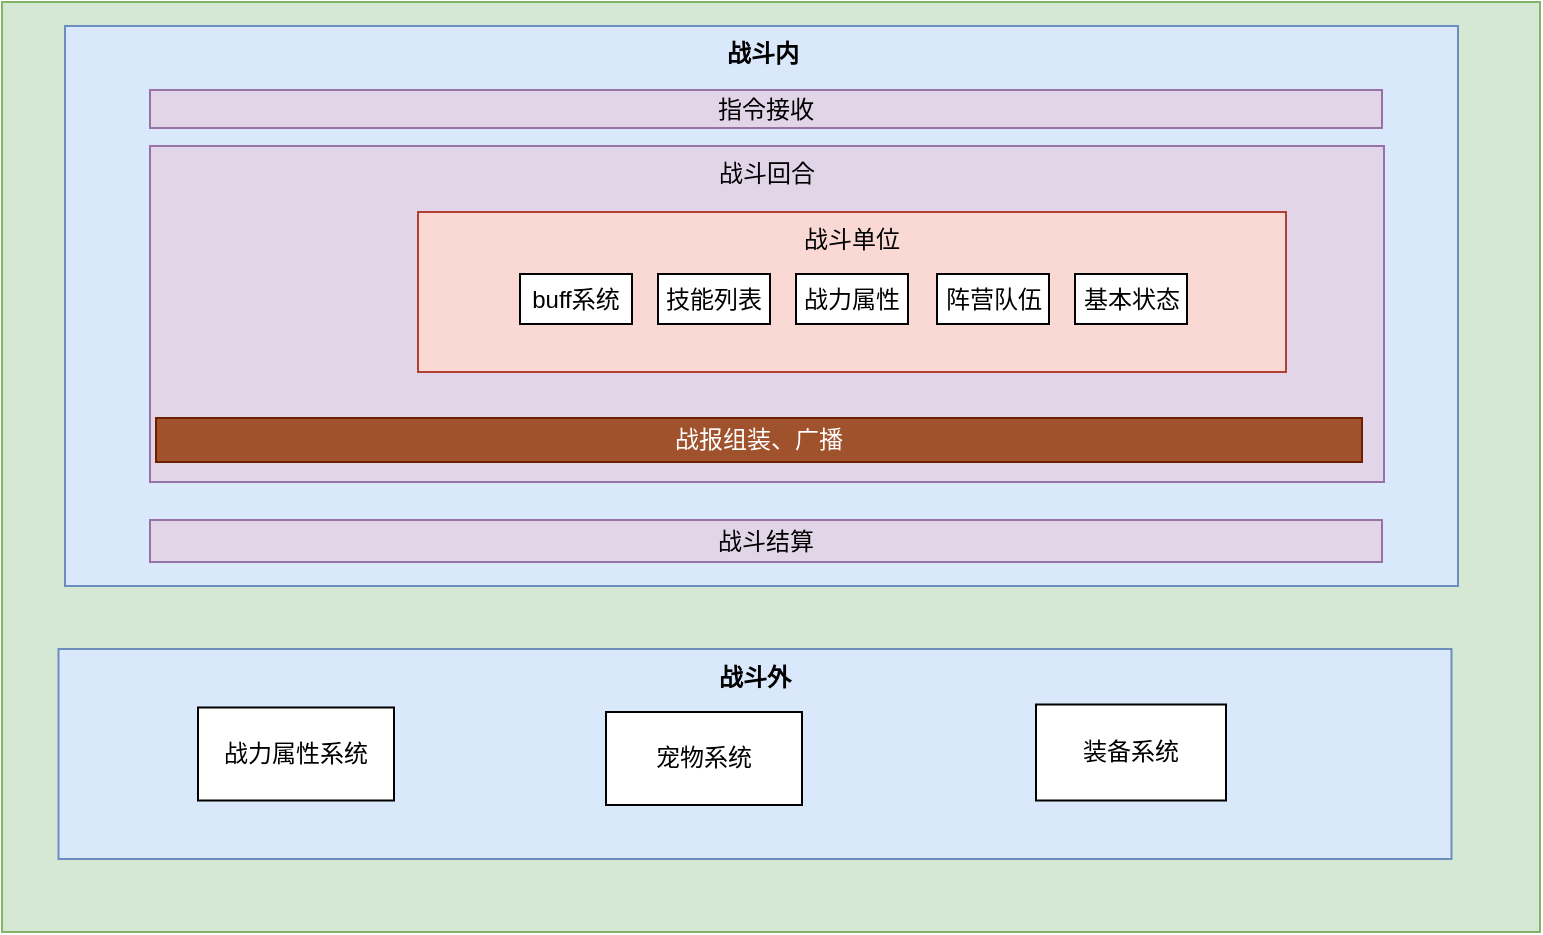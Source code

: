 <mxfile version="20.3.7" type="github">
  <diagram id="DCQTpSnvQqqdHSPU8Su_" name="第 1 页">
    <mxGraphModel dx="886" dy="477" grid="0" gridSize="10" guides="1" tooltips="1" connect="1" arrows="1" fold="1" page="1" pageScale="1" pageWidth="827" pageHeight="1169" background="none" math="0" shadow="0">
      <root>
        <mxCell id="0" />
        <mxCell id="1" parent="0" />
        <mxCell id="J65oYaziSaqW7BmbICTs-1" value="" style="rounded=0;whiteSpace=wrap;html=1;fillColor=#d5e8d4;strokeColor=#82b366;" vertex="1" parent="1">
          <mxGeometry x="34" y="33" width="769" height="465" as="geometry" />
        </mxCell>
        <mxCell id="J65oYaziSaqW7BmbICTs-4" value="战斗内" style="rounded=0;whiteSpace=wrap;html=1;fillColor=#dae8fc;strokeColor=#6c8ebf;verticalAlign=top;fontStyle=1" vertex="1" parent="1">
          <mxGeometry x="65.5" y="45" width="696.5" height="280" as="geometry" />
        </mxCell>
        <mxCell id="J65oYaziSaqW7BmbICTs-9" value="战斗回合" style="rounded=0;whiteSpace=wrap;html=1;fillColor=#e1d5e7;strokeColor=#9673a6;verticalAlign=top;" vertex="1" parent="1">
          <mxGeometry x="108" y="105" width="617" height="168" as="geometry" />
        </mxCell>
        <mxCell id="J65oYaziSaqW7BmbICTs-10" value="&lt;b&gt;战斗外&lt;/b&gt;" style="rounded=0;whiteSpace=wrap;html=1;fillColor=#dae8fc;strokeColor=#6c8ebf;verticalAlign=top;" vertex="1" parent="1">
          <mxGeometry x="62.25" y="356.5" width="696.5" height="105" as="geometry" />
        </mxCell>
        <mxCell id="J65oYaziSaqW7BmbICTs-12" value="战力属性系统" style="rounded=0;whiteSpace=wrap;html=1;" vertex="1" parent="1">
          <mxGeometry x="132" y="385.75" width="98" height="46.5" as="geometry" />
        </mxCell>
        <mxCell id="J65oYaziSaqW7BmbICTs-14" value="宠物系统" style="rounded=0;whiteSpace=wrap;html=1;" vertex="1" parent="1">
          <mxGeometry x="336" y="388" width="98" height="46.5" as="geometry" />
        </mxCell>
        <mxCell id="J65oYaziSaqW7BmbICTs-17" value="装备系统" style="rounded=0;whiteSpace=wrap;html=1;" vertex="1" parent="1">
          <mxGeometry x="551" y="384.25" width="95" height="48" as="geometry" />
        </mxCell>
        <mxCell id="J65oYaziSaqW7BmbICTs-21" value="战报组装、广播" style="rounded=0;whiteSpace=wrap;html=1;fillColor=#a0522d;strokeColor=#6D1F00;fontColor=#ffffff;" vertex="1" parent="1">
          <mxGeometry x="111" y="241" width="603" height="22" as="geometry" />
        </mxCell>
        <mxCell id="J65oYaziSaqW7BmbICTs-25" value="指令接收" style="rounded=0;whiteSpace=wrap;html=1;fillColor=#e1d5e7;strokeColor=#9673a6;" vertex="1" parent="1">
          <mxGeometry x="108" y="77" width="616" height="19" as="geometry" />
        </mxCell>
        <mxCell id="J65oYaziSaqW7BmbICTs-27" value="战斗结算" style="rounded=0;whiteSpace=wrap;html=1;fillColor=#e1d5e7;strokeColor=#9673a6;" vertex="1" parent="1">
          <mxGeometry x="108" y="292" width="616" height="21" as="geometry" />
        </mxCell>
        <mxCell id="J65oYaziSaqW7BmbICTs-39" value="战斗单位" style="rounded=0;whiteSpace=wrap;html=1;verticalAlign=top;align=center;fillColor=#fad9d5;strokeColor=#ae4132;" vertex="1" parent="1">
          <mxGeometry x="242" y="138" width="434" height="80" as="geometry" />
        </mxCell>
        <mxCell id="J65oYaziSaqW7BmbICTs-40" value="buff系统" style="rounded=0;whiteSpace=wrap;html=1;fontColor=#000000;" vertex="1" parent="1">
          <mxGeometry x="293" y="169" width="56" height="25" as="geometry" />
        </mxCell>
        <mxCell id="J65oYaziSaqW7BmbICTs-44" value="技能列表" style="rounded=0;whiteSpace=wrap;html=1;fontColor=#000000;" vertex="1" parent="1">
          <mxGeometry x="362" y="169" width="56" height="25" as="geometry" />
        </mxCell>
        <mxCell id="J65oYaziSaqW7BmbICTs-46" value="战力属性" style="rounded=0;whiteSpace=wrap;html=1;fontColor=#000000;" vertex="1" parent="1">
          <mxGeometry x="431" y="169" width="56" height="25" as="geometry" />
        </mxCell>
        <mxCell id="J65oYaziSaqW7BmbICTs-48" value="阵营队伍" style="rounded=0;whiteSpace=wrap;html=1;fontColor=#000000;" vertex="1" parent="1">
          <mxGeometry x="501.5" y="169" width="56" height="25" as="geometry" />
        </mxCell>
        <mxCell id="J65oYaziSaqW7BmbICTs-50" value="基本状态" style="rounded=0;whiteSpace=wrap;html=1;fontColor=#000000;" vertex="1" parent="1">
          <mxGeometry x="570.5" y="169" width="56" height="25" as="geometry" />
        </mxCell>
      </root>
    </mxGraphModel>
  </diagram>
</mxfile>
